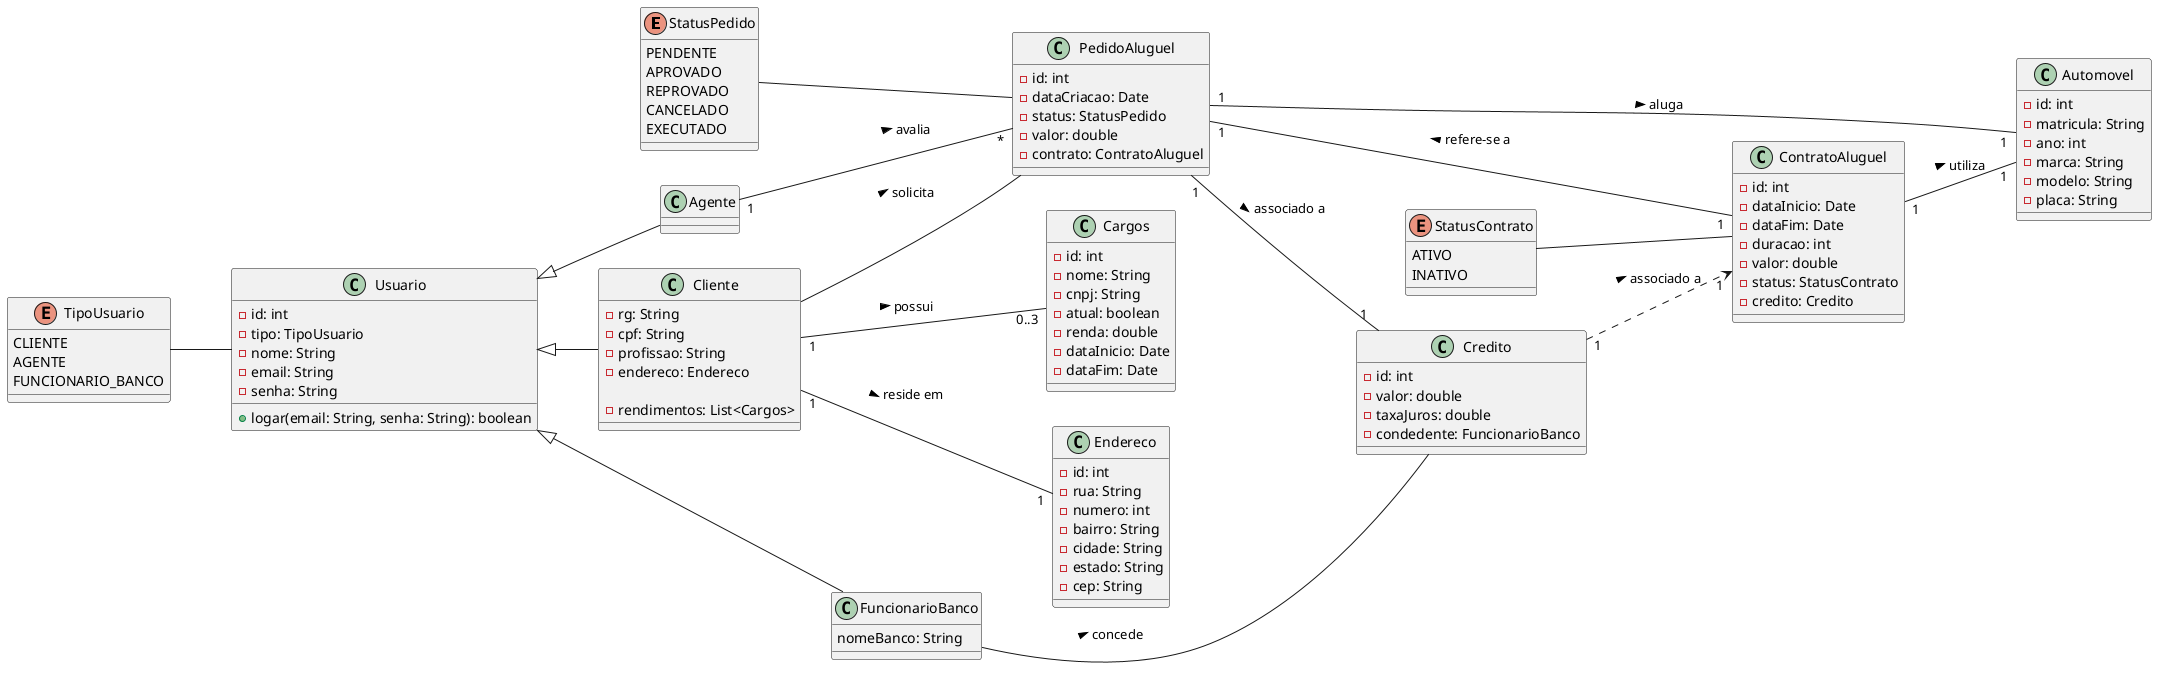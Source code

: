 @startuml DiagramaDeClasses
left to right direction

enum StatusPedido {
    PENDENTE
    APROVADO
    REPROVADO
    CANCELADO
    EXECUTADO
}

enum StatusContrato {
    ATIVO
    INATIVO
}

enum TipoUsuario {
    CLIENTE
    AGENTE
    FUNCIONARIO_BANCO
}

class Usuario {
    - id: int
    - tipo: TipoUsuario
    - nome: String
    - email: String
    - senha: String

    + logar(email: String, senha: String): boolean
}

class Cliente {
    - rg: String
    - cpf: String
    - profissao: String
    - endereco: Endereco

    - rendimentos: List<Cargos>
}

class Agente {
}

class FuncionarioBanco {
    nomeBanco: String
}

class Cargos {
    - id: int
    - nome: String
    - cnpj: String
    - atual: boolean
    - renda: double
    - dataInicio: Date
    - dataFim: Date
}

class Endereco {
    - id: int
    - rua: String
    - numero: int
    - bairro: String
    - cidade: String
    - estado: String
    - cep: String
}

class PedidoAluguel {
    - id: int
    - dataCriacao: Date
    - status: StatusPedido
    - valor: double
    - contrato: ContratoAluguel
}

class ContratoAluguel {
    - id: int
    - dataInicio: Date
    - dataFim: Date
    - duracao: int
    - valor: double
    - status: StatusContrato
    - credito: Credito
}

class Automovel {
    - id: int
    - matricula: String
    - ano: int
    - marca: String
    - modelo: String
    - placa: String
}

class Credito {
    - id: int
    - valor: double
    - taxaJuros: double
    - condedente: FuncionarioBanco
}

Usuario <|-- Cliente
Usuario <|-- Agente
Usuario <|-- FuncionarioBanco

Cliente -- PedidoAluguel : solicita >

Agente "1" -- "*" PedidoAluguel : avalia >

FuncionarioBanco -- Credito : concede >

PedidoAluguel "1" -- "1" Automovel : aluga >
PedidoAluguel "1" -- "1" Credito : associado a >

ContratoAluguel "1" -- "1" PedidoAluguel : refere-se a >
ContratoAluguel "1" -- "1" Automovel : utiliza >

Credito "1" ..> "1" ContratoAluguel : associado a >

Cliente "1" -- "0..3" Cargos : possui >

Cliente "1" -- "1" Endereco : reside em >

StatusPedido -- PedidoAluguel
StatusContrato -- ContratoAluguel
TipoUsuario -- Usuario

@enduml